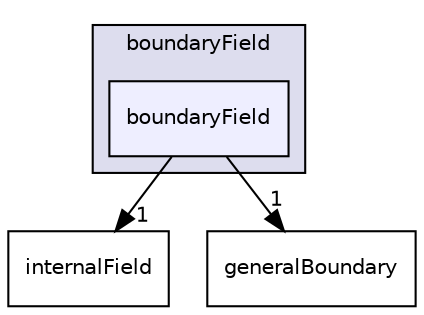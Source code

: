 digraph "src/phasicFlow/containers/pointField/boundaryField/boundaryField" {
  compound=true
  node [ fontsize="10", fontname="Helvetica"];
  edge [ labelfontsize="10", labelfontname="Helvetica"];
  subgraph clusterdir_a7b5b55055c0d0d8cb35dad4e9ea05cf {
    graph [ bgcolor="#ddddee", pencolor="black", label="boundaryField" fontname="Helvetica", fontsize="10", URL="dir_a7b5b55055c0d0d8cb35dad4e9ea05cf.html"]
  dir_29f8f9fed8910c4a198d0c147c561cfb [shape=box, label="boundaryField", style="filled", fillcolor="#eeeeff", pencolor="black", URL="dir_29f8f9fed8910c4a198d0c147c561cfb.html"];
  }
  dir_1c1936ce7c89e92788dcaa02101605d7 [shape=box label="internalField" URL="dir_1c1936ce7c89e92788dcaa02101605d7.html"];
  dir_f4450da4fa4010959311f8968f680ebb [shape=box label="generalBoundary" URL="dir_f4450da4fa4010959311f8968f680ebb.html"];
  dir_29f8f9fed8910c4a198d0c147c561cfb->dir_1c1936ce7c89e92788dcaa02101605d7 [headlabel="1", labeldistance=1.5 headhref="dir_000098_000103.html"];
  dir_29f8f9fed8910c4a198d0c147c561cfb->dir_f4450da4fa4010959311f8968f680ebb [headlabel="1", labeldistance=1.5 headhref="dir_000098_000100.html"];
}
